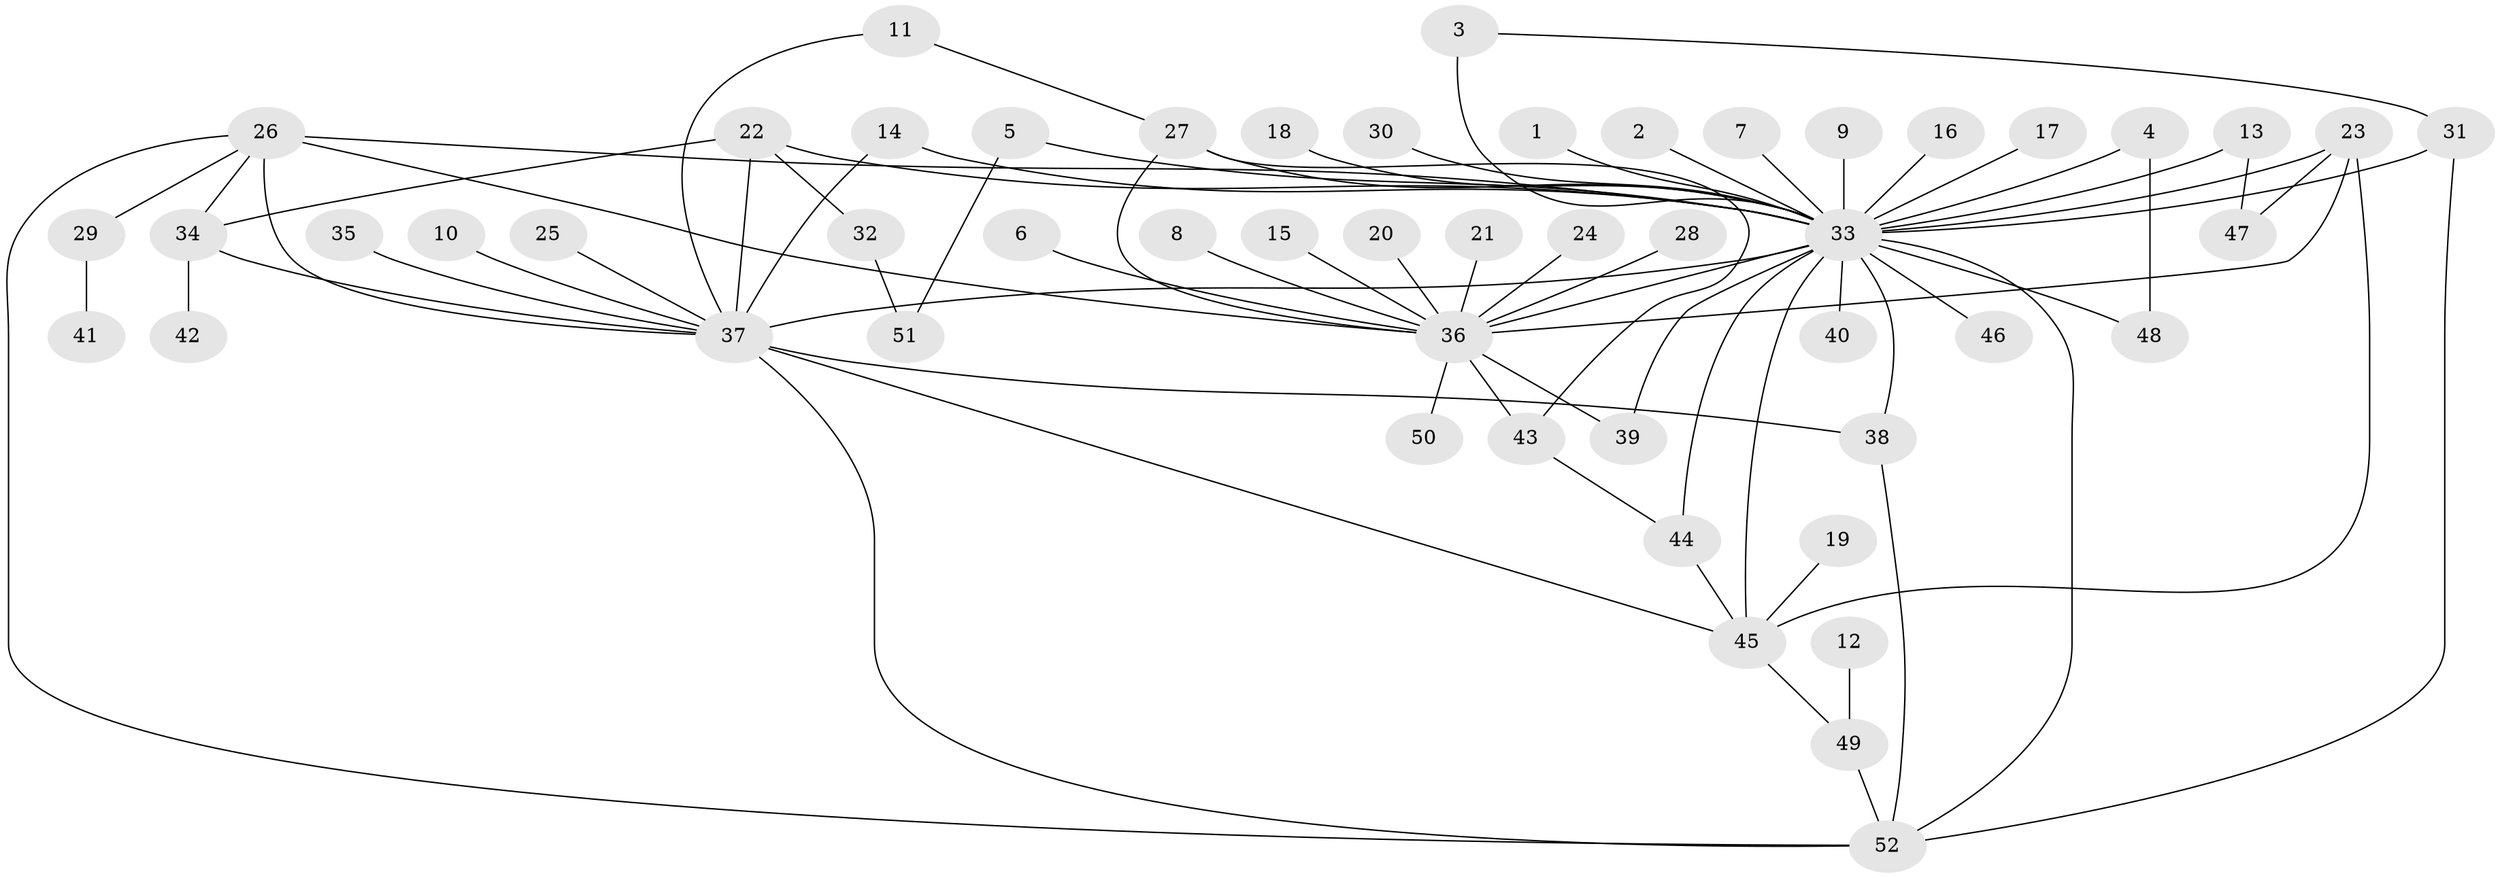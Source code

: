 // original degree distribution, {1: 0.4854368932038835, 35: 0.009708737864077669, 3: 0.17475728155339806, 15: 0.009708737864077669, 5: 0.038834951456310676, 2: 0.17475728155339806, 20: 0.009708737864077669, 6: 0.009708737864077669, 4: 0.08737864077669903}
// Generated by graph-tools (version 1.1) at 2025/01/03/09/25 03:01:52]
// undirected, 52 vertices, 76 edges
graph export_dot {
graph [start="1"]
  node [color=gray90,style=filled];
  1;
  2;
  3;
  4;
  5;
  6;
  7;
  8;
  9;
  10;
  11;
  12;
  13;
  14;
  15;
  16;
  17;
  18;
  19;
  20;
  21;
  22;
  23;
  24;
  25;
  26;
  27;
  28;
  29;
  30;
  31;
  32;
  33;
  34;
  35;
  36;
  37;
  38;
  39;
  40;
  41;
  42;
  43;
  44;
  45;
  46;
  47;
  48;
  49;
  50;
  51;
  52;
  1 -- 33 [weight=1.0];
  2 -- 33 [weight=1.0];
  3 -- 31 [weight=1.0];
  3 -- 33 [weight=2.0];
  4 -- 33 [weight=1.0];
  4 -- 48 [weight=1.0];
  5 -- 33 [weight=1.0];
  5 -- 51 [weight=1.0];
  6 -- 36 [weight=1.0];
  7 -- 33 [weight=1.0];
  8 -- 36 [weight=1.0];
  9 -- 33 [weight=1.0];
  10 -- 37 [weight=1.0];
  11 -- 27 [weight=1.0];
  11 -- 37 [weight=1.0];
  12 -- 49 [weight=1.0];
  13 -- 33 [weight=1.0];
  13 -- 47 [weight=1.0];
  14 -- 33 [weight=1.0];
  14 -- 37 [weight=1.0];
  15 -- 36 [weight=1.0];
  16 -- 33 [weight=1.0];
  17 -- 33 [weight=1.0];
  18 -- 33 [weight=1.0];
  19 -- 45 [weight=1.0];
  20 -- 36 [weight=1.0];
  21 -- 36 [weight=1.0];
  22 -- 32 [weight=1.0];
  22 -- 33 [weight=1.0];
  22 -- 34 [weight=1.0];
  22 -- 37 [weight=1.0];
  23 -- 33 [weight=1.0];
  23 -- 36 [weight=1.0];
  23 -- 45 [weight=1.0];
  23 -- 47 [weight=1.0];
  24 -- 36 [weight=1.0];
  25 -- 37 [weight=1.0];
  26 -- 29 [weight=1.0];
  26 -- 33 [weight=1.0];
  26 -- 34 [weight=1.0];
  26 -- 36 [weight=2.0];
  26 -- 37 [weight=1.0];
  26 -- 52 [weight=1.0];
  27 -- 33 [weight=3.0];
  27 -- 36 [weight=1.0];
  27 -- 43 [weight=1.0];
  28 -- 36 [weight=2.0];
  29 -- 41 [weight=1.0];
  30 -- 33 [weight=1.0];
  31 -- 33 [weight=1.0];
  31 -- 52 [weight=1.0];
  32 -- 51 [weight=1.0];
  33 -- 36 [weight=1.0];
  33 -- 37 [weight=1.0];
  33 -- 38 [weight=1.0];
  33 -- 39 [weight=1.0];
  33 -- 40 [weight=1.0];
  33 -- 44 [weight=1.0];
  33 -- 45 [weight=1.0];
  33 -- 46 [weight=1.0];
  33 -- 48 [weight=1.0];
  33 -- 52 [weight=1.0];
  34 -- 37 [weight=1.0];
  34 -- 42 [weight=1.0];
  35 -- 37 [weight=1.0];
  36 -- 39 [weight=1.0];
  36 -- 43 [weight=1.0];
  36 -- 50 [weight=1.0];
  37 -- 38 [weight=2.0];
  37 -- 45 [weight=1.0];
  37 -- 52 [weight=1.0];
  38 -- 52 [weight=1.0];
  43 -- 44 [weight=1.0];
  44 -- 45 [weight=1.0];
  45 -- 49 [weight=1.0];
  49 -- 52 [weight=1.0];
}
